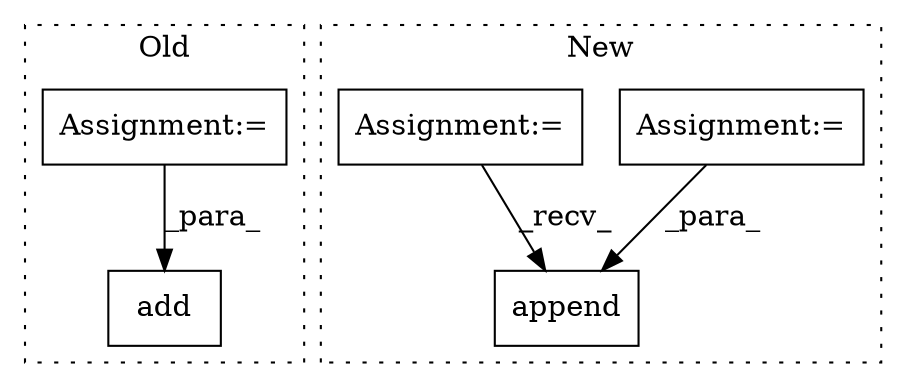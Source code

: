 digraph G {
subgraph cluster0 {
1 [label="add" a="32" s="6723,6737" l="4,1" shape="box"];
4 [label="Assignment:=" a="7" s="6802" l="40" shape="box"];
label = "Old";
style="dotted";
}
subgraph cluster1 {
2 [label="append" a="32" s="7314,7333" l="7,1" shape="box"];
3 [label="Assignment:=" a="7" s="6838" l="1" shape="box"];
5 [label="Assignment:=" a="7" s="6597" l="1" shape="box"];
label = "New";
style="dotted";
}
3 -> 2 [label="_para_"];
4 -> 1 [label="_para_"];
5 -> 2 [label="_recv_"];
}